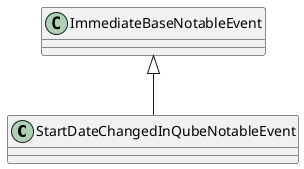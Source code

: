 @startuml
class StartDateChangedInQubeNotableEvent {
}
ImmediateBaseNotableEvent <|-- StartDateChangedInQubeNotableEvent
@enduml

